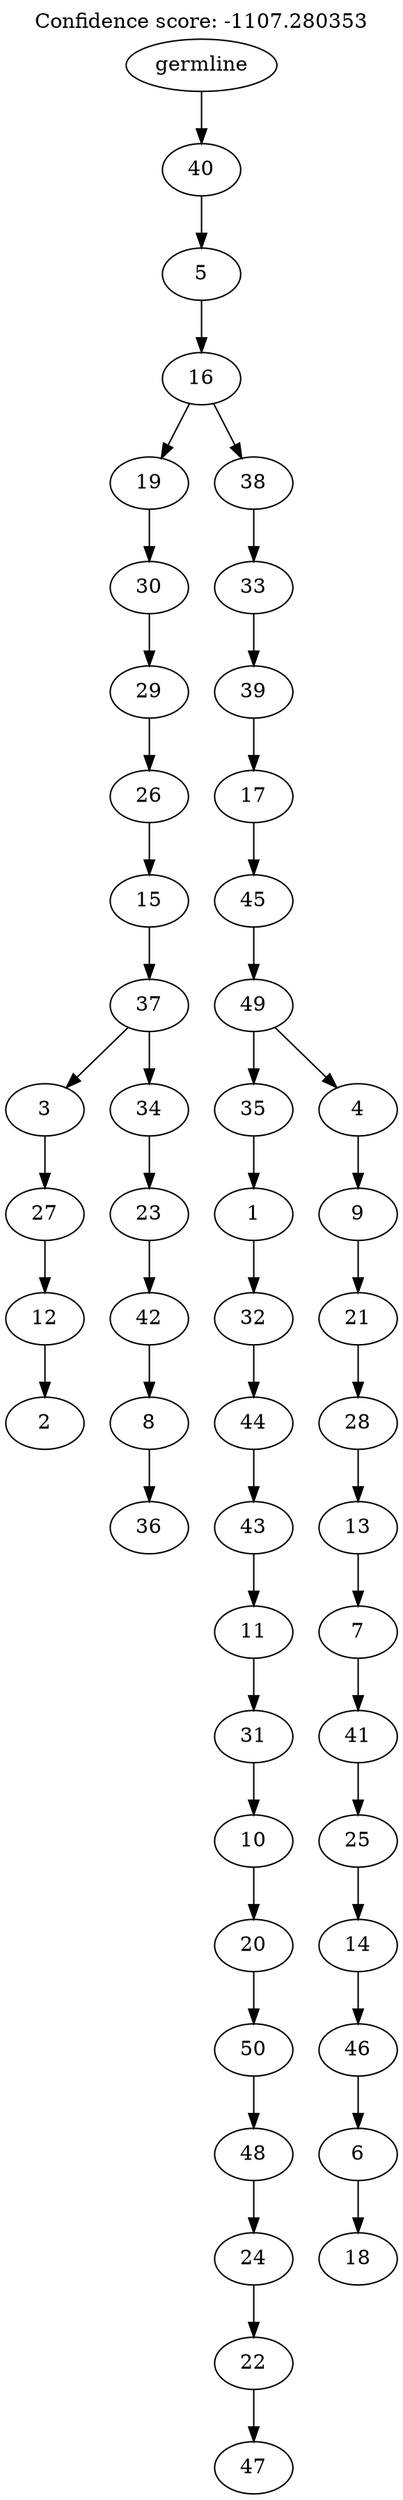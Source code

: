 digraph g {
	"49" -> "50";
	"50" [label="2"];
	"48" -> "49";
	"49" [label="12"];
	"47" -> "48";
	"48" [label="27"];
	"45" -> "46";
	"46" [label="36"];
	"44" -> "45";
	"45" [label="8"];
	"43" -> "44";
	"44" [label="42"];
	"42" -> "43";
	"43" [label="23"];
	"41" -> "42";
	"42" [label="34"];
	"41" -> "47";
	"47" [label="3"];
	"40" -> "41";
	"41" [label="37"];
	"39" -> "40";
	"40" [label="15"];
	"38" -> "39";
	"39" [label="26"];
	"37" -> "38";
	"38" [label="29"];
	"36" -> "37";
	"37" [label="30"];
	"34" -> "35";
	"35" [label="47"];
	"33" -> "34";
	"34" [label="22"];
	"32" -> "33";
	"33" [label="24"];
	"31" -> "32";
	"32" [label="48"];
	"30" -> "31";
	"31" [label="50"];
	"29" -> "30";
	"30" [label="20"];
	"28" -> "29";
	"29" [label="10"];
	"27" -> "28";
	"28" [label="31"];
	"26" -> "27";
	"27" [label="11"];
	"25" -> "26";
	"26" [label="43"];
	"24" -> "25";
	"25" [label="44"];
	"23" -> "24";
	"24" [label="32"];
	"22" -> "23";
	"23" [label="1"];
	"20" -> "21";
	"21" [label="18"];
	"19" -> "20";
	"20" [label="6"];
	"18" -> "19";
	"19" [label="46"];
	"17" -> "18";
	"18" [label="14"];
	"16" -> "17";
	"17" [label="25"];
	"15" -> "16";
	"16" [label="41"];
	"14" -> "15";
	"15" [label="7"];
	"13" -> "14";
	"14" [label="13"];
	"12" -> "13";
	"13" [label="28"];
	"11" -> "12";
	"12" [label="21"];
	"10" -> "11";
	"11" [label="9"];
	"9" -> "10";
	"10" [label="4"];
	"9" -> "22";
	"22" [label="35"];
	"8" -> "9";
	"9" [label="49"];
	"7" -> "8";
	"8" [label="45"];
	"6" -> "7";
	"7" [label="17"];
	"5" -> "6";
	"6" [label="39"];
	"4" -> "5";
	"5" [label="33"];
	"3" -> "4";
	"4" [label="38"];
	"3" -> "36";
	"36" [label="19"];
	"2" -> "3";
	"3" [label="16"];
	"1" -> "2";
	"2" [label="5"];
	"0" -> "1";
	"1" [label="40"];
	"0" [label="germline"];
	labelloc="t";
	label="Confidence score: -1107.280353";
}
